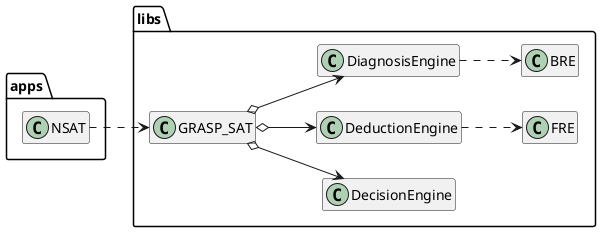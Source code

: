 @startuml
hide empty members
left to right direction

package libs {
class GRASP_SAT
class FRE
class BRE 
class DecisionEngine 
class DeductionEngine 
class DiagnosisEngine 

DeductionEngine ..> FRE 
DiagnosisEngine ..> BRE

GRASP_SAT o--> DecisionEngine 
GRASP_SAT o--> DeductionEngine
GRASP_SAT o--> DiagnosisEngine

}

package apps {
class NSAT

NSAT ..> GRASP_SAT
}
@enduml
